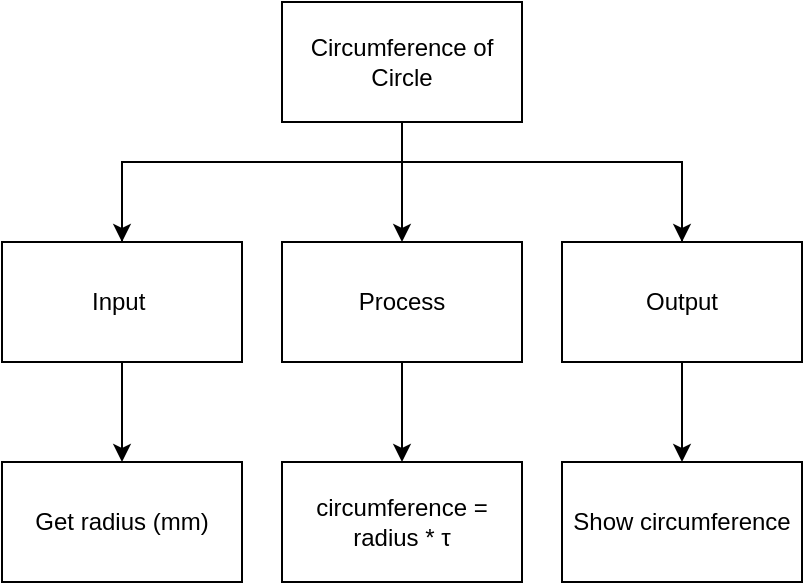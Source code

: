 <mxfile>
    <diagram id="LMUp3Wz58MVeBRLmK8Yg" name="Page-1">
        <mxGraphModel dx="360" dy="357" grid="1" gridSize="10" guides="1" tooltips="1" connect="1" arrows="1" fold="1" page="1" pageScale="1" pageWidth="827" pageHeight="1169" math="0" shadow="0">
            <root>
                <mxCell id="0"/>
                <mxCell id="1" parent="0"/>
                <mxCell id="7" style="edgeStyle=none;html=1;entryX=0.5;entryY=0;entryDx=0;entryDy=0;" edge="1" parent="1" source="2" target="5">
                    <mxGeometry relative="1" as="geometry"/>
                </mxCell>
                <mxCell id="2" value="Circumference of Circle" style="rounded=0;whiteSpace=wrap;html=1;" parent="1" vertex="1">
                    <mxGeometry x="300" y="60" width="120" height="60" as="geometry"/>
                </mxCell>
                <mxCell id="8" style="edgeStyle=none;html=1;entryX=0.5;entryY=0;entryDx=0;entryDy=0;rounded=0;" edge="1" parent="1" source="4" target="6">
                    <mxGeometry relative="1" as="geometry">
                        <Array as="points">
                            <mxPoint x="220" y="140"/>
                            <mxPoint x="500" y="140"/>
                        </Array>
                    </mxGeometry>
                </mxCell>
                <mxCell id="11" style="edgeStyle=none;rounded=0;html=1;entryX=0.5;entryY=0;entryDx=0;entryDy=0;" edge="1" parent="1" source="4" target="10">
                    <mxGeometry relative="1" as="geometry"/>
                </mxCell>
                <mxCell id="4" value="Input&amp;nbsp;" style="rounded=0;whiteSpace=wrap;html=1;" vertex="1" parent="1">
                    <mxGeometry x="160" y="180" width="120" height="60" as="geometry"/>
                </mxCell>
                <mxCell id="14" style="edgeStyle=none;rounded=0;html=1;entryX=0.5;entryY=0;entryDx=0;entryDy=0;" edge="1" parent="1" source="5" target="12">
                    <mxGeometry relative="1" as="geometry"/>
                </mxCell>
                <mxCell id="5" value="Process" style="rounded=0;whiteSpace=wrap;html=1;" vertex="1" parent="1">
                    <mxGeometry x="300" y="180" width="120" height="60" as="geometry"/>
                </mxCell>
                <mxCell id="9" style="edgeStyle=none;rounded=0;html=1;entryX=0.5;entryY=0;entryDx=0;entryDy=0;" edge="1" parent="1" source="6" target="4">
                    <mxGeometry relative="1" as="geometry">
                        <Array as="points">
                            <mxPoint x="500" y="140"/>
                            <mxPoint x="220" y="140"/>
                        </Array>
                    </mxGeometry>
                </mxCell>
                <mxCell id="16" style="edgeStyle=none;rounded=0;html=1;entryX=0.5;entryY=0;entryDx=0;entryDy=0;" edge="1" parent="1" source="6" target="13">
                    <mxGeometry relative="1" as="geometry"/>
                </mxCell>
                <mxCell id="6" value="Output" style="rounded=0;whiteSpace=wrap;html=1;" vertex="1" parent="1">
                    <mxGeometry x="440" y="180" width="120" height="60" as="geometry"/>
                </mxCell>
                <mxCell id="10" value="Get radius (mm)" style="rounded=0;whiteSpace=wrap;html=1;" vertex="1" parent="1">
                    <mxGeometry x="160" y="290" width="120" height="60" as="geometry"/>
                </mxCell>
                <mxCell id="12" value="circumference = radius *&amp;nbsp;τ" style="rounded=0;whiteSpace=wrap;html=1;" vertex="1" parent="1">
                    <mxGeometry x="300" y="290" width="120" height="60" as="geometry"/>
                </mxCell>
                <mxCell id="13" value="Show circumference" style="rounded=0;whiteSpace=wrap;html=1;" vertex="1" parent="1">
                    <mxGeometry x="440" y="290" width="120" height="60" as="geometry"/>
                </mxCell>
            </root>
        </mxGraphModel>
    </diagram>
</mxfile>